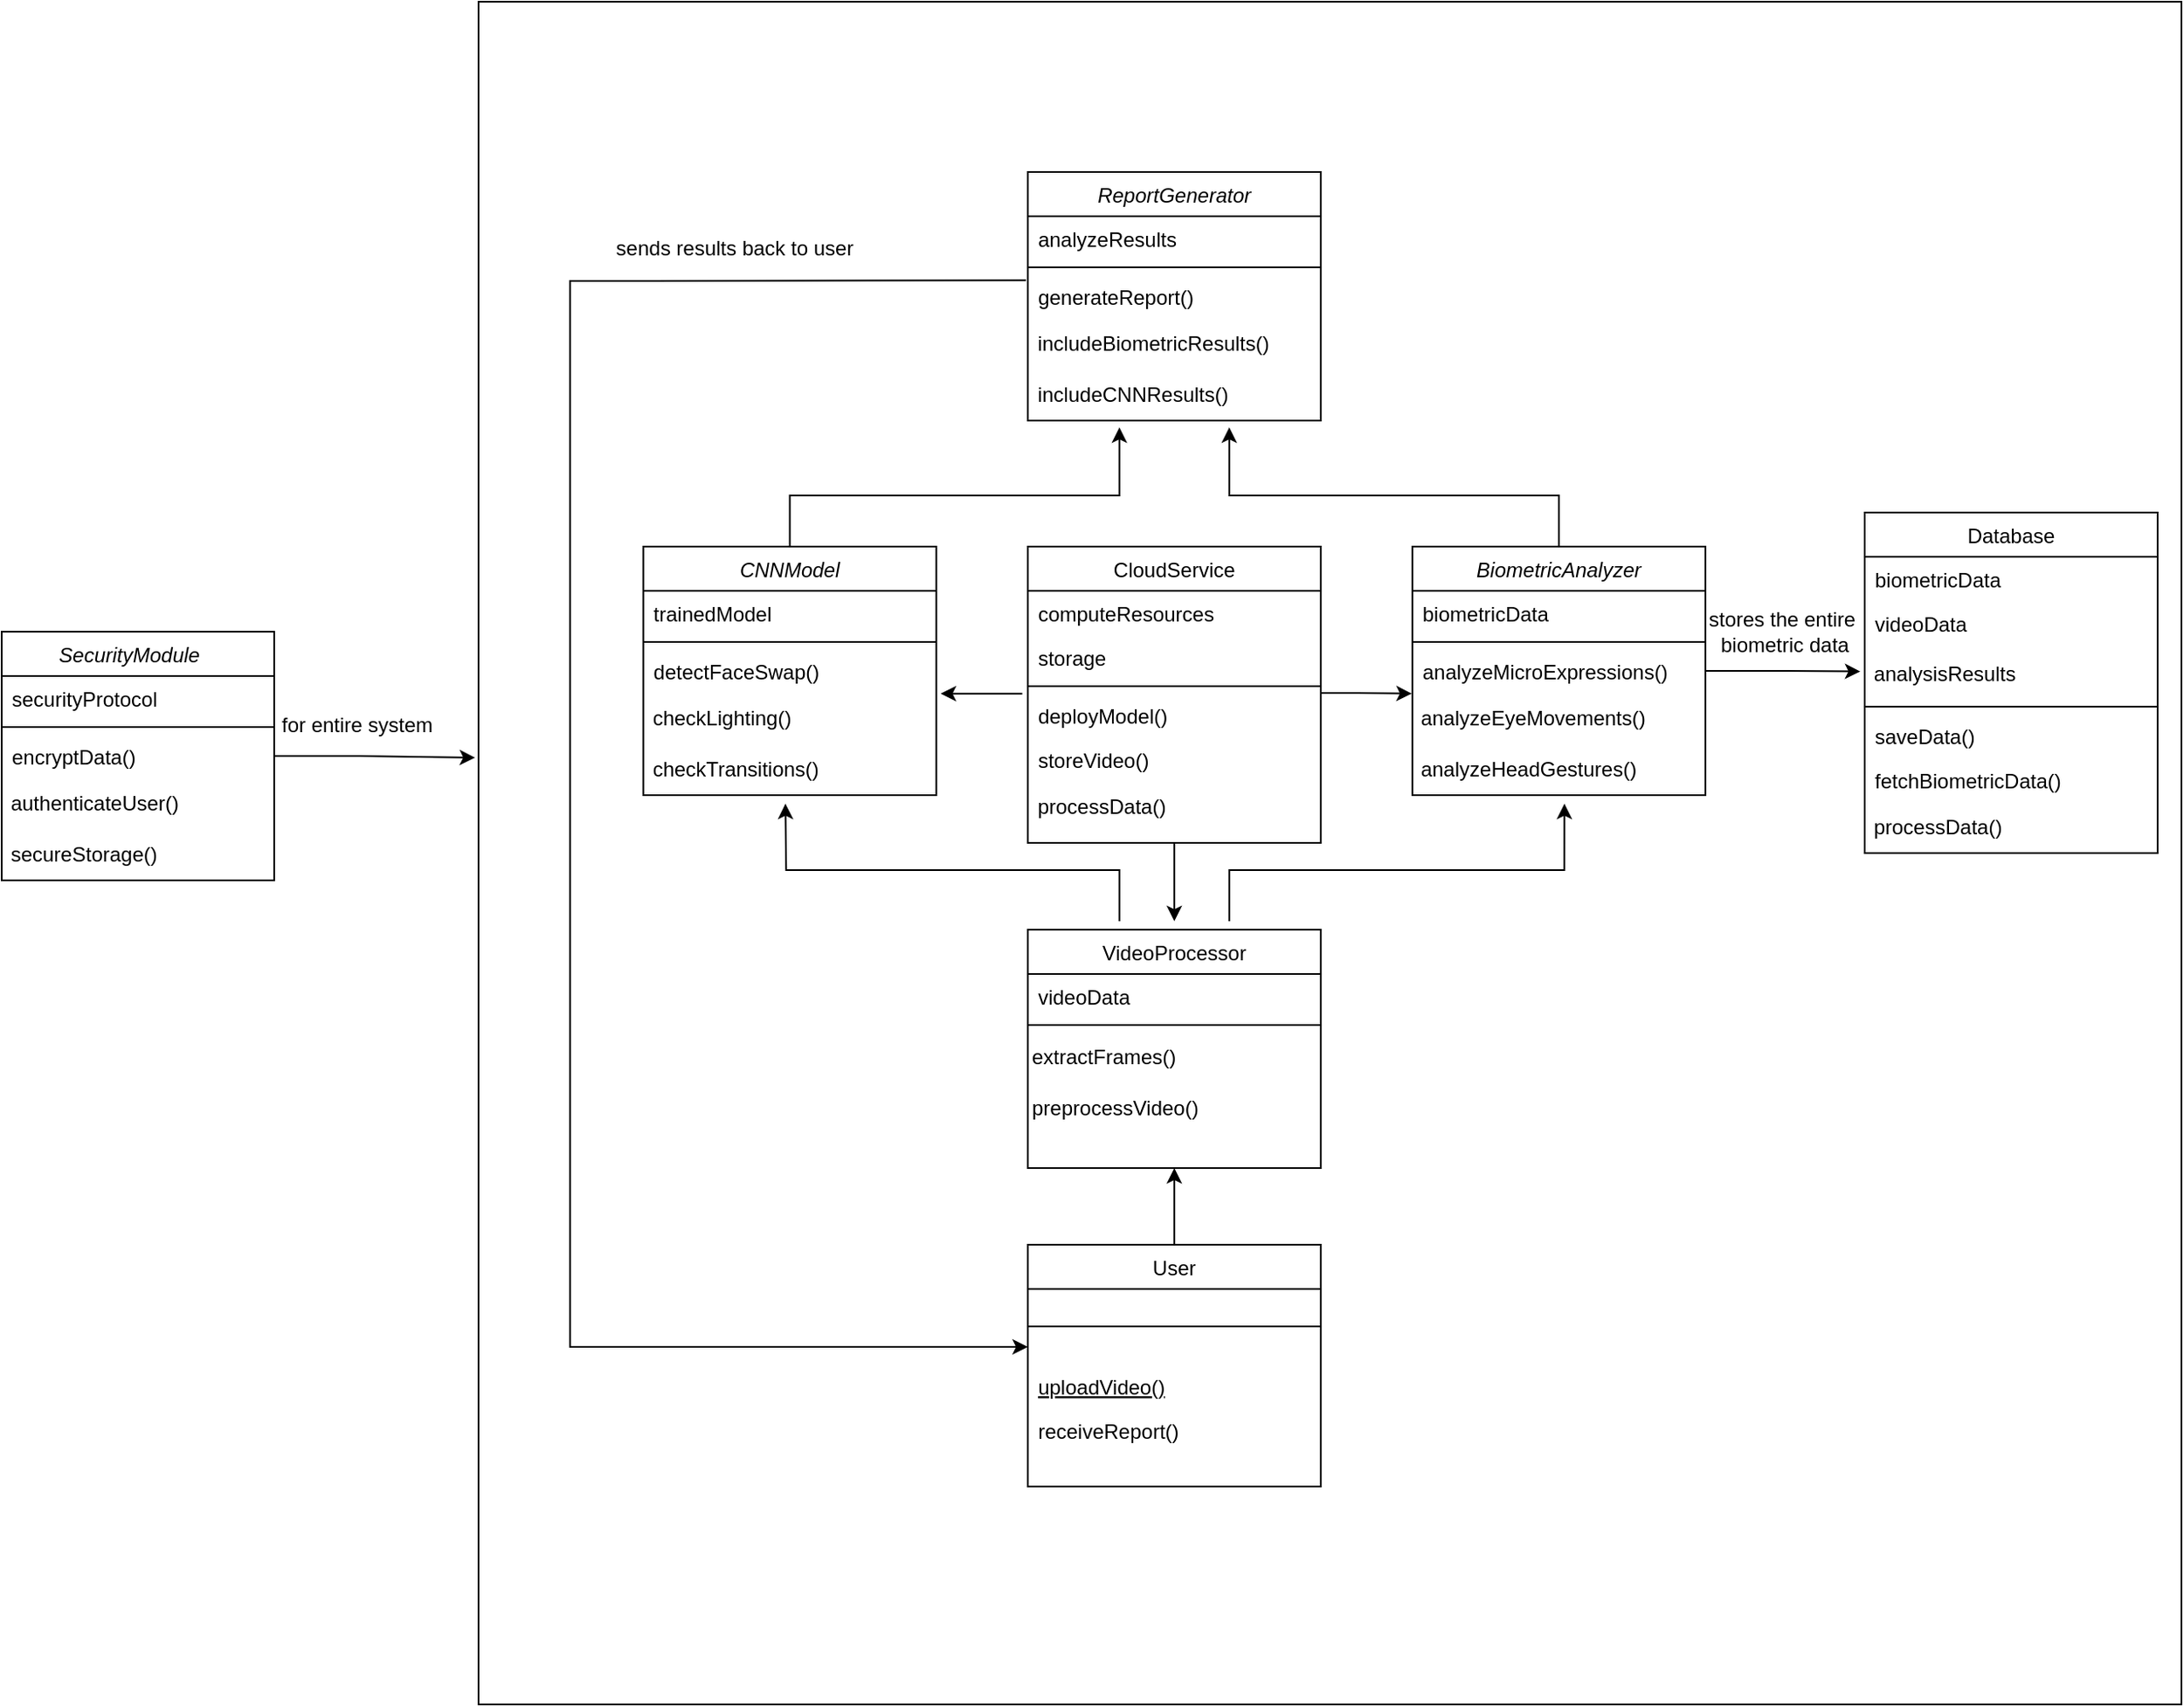 <mxfile version="24.7.16">
  <diagram id="C5RBs43oDa-KdzZeNtuy" name="Page-1">
    <mxGraphModel dx="859" dy="1623" grid="1" gridSize="10" guides="1" tooltips="1" connect="1" arrows="1" fold="1" page="1" pageScale="1" pageWidth="827" pageHeight="1169" math="0" shadow="0">
      <root>
        <mxCell id="WIyWlLk6GJQsqaUBKTNV-0" />
        <mxCell id="WIyWlLk6GJQsqaUBKTNV-1" parent="WIyWlLk6GJQsqaUBKTNV-0" />
        <mxCell id="MHBm8kZctKeyKBgKqqyi-21" value="SecurityModule   " style="swimlane;fontStyle=2;align=center;verticalAlign=top;childLayout=stackLayout;horizontal=1;startSize=26;horizontalStack=0;resizeParent=1;resizeLast=0;collapsible=1;marginBottom=0;rounded=0;shadow=0;strokeWidth=1;" vertex="1" parent="WIyWlLk6GJQsqaUBKTNV-1">
          <mxGeometry x="60" y="340" width="160" height="146" as="geometry">
            <mxRectangle x="230" y="140" width="160" height="26" as="alternateBounds" />
          </mxGeometry>
        </mxCell>
        <mxCell id="MHBm8kZctKeyKBgKqqyi-22" value="securityProtocol" style="text;align=left;verticalAlign=top;spacingLeft=4;spacingRight=4;overflow=hidden;rotatable=0;points=[[0,0.5],[1,0.5]];portConstraint=eastwest;rounded=0;shadow=0;html=0;" vertex="1" parent="MHBm8kZctKeyKBgKqqyi-21">
          <mxGeometry y="26" width="160" height="26" as="geometry" />
        </mxCell>
        <mxCell id="MHBm8kZctKeyKBgKqqyi-23" value="" style="line;html=1;strokeWidth=1;align=left;verticalAlign=middle;spacingTop=-1;spacingLeft=3;spacingRight=3;rotatable=0;labelPosition=right;points=[];portConstraint=eastwest;" vertex="1" parent="MHBm8kZctKeyKBgKqqyi-21">
          <mxGeometry y="52" width="160" height="8" as="geometry" />
        </mxCell>
        <mxCell id="MHBm8kZctKeyKBgKqqyi-24" value="encryptData()" style="text;align=left;verticalAlign=top;spacingLeft=4;spacingRight=4;overflow=hidden;rotatable=0;points=[[0,0.5],[1,0.5]];portConstraint=eastwest;" vertex="1" parent="MHBm8kZctKeyKBgKqqyi-21">
          <mxGeometry y="60" width="160" height="26" as="geometry" />
        </mxCell>
        <mxCell id="MHBm8kZctKeyKBgKqqyi-25" value="&amp;nbsp;authenticateUser()" style="text;html=1;align=left;verticalAlign=middle;resizable=0;points=[];autosize=1;strokeColor=none;fillColor=none;" vertex="1" parent="MHBm8kZctKeyKBgKqqyi-21">
          <mxGeometry y="86" width="160" height="30" as="geometry" />
        </mxCell>
        <mxCell id="MHBm8kZctKeyKBgKqqyi-26" value="&amp;nbsp;secureStorage()" style="text;html=1;align=left;verticalAlign=middle;resizable=0;points=[];autosize=1;strokeColor=none;fillColor=none;" vertex="1" parent="MHBm8kZctKeyKBgKqqyi-21">
          <mxGeometry y="116" width="160" height="30" as="geometry" />
        </mxCell>
        <mxCell id="MHBm8kZctKeyKBgKqqyi-56" value="" style="group" vertex="1" connectable="0" parent="WIyWlLk6GJQsqaUBKTNV-1">
          <mxGeometry x="340" y="-30" width="1000" height="1000" as="geometry" />
        </mxCell>
        <mxCell id="MHBm8kZctKeyKBgKqqyi-55" value="" style="whiteSpace=wrap;html=1;aspect=fixed;" vertex="1" parent="MHBm8kZctKeyKBgKqqyi-56">
          <mxGeometry width="1000" height="1000" as="geometry" />
        </mxCell>
        <mxCell id="MHBm8kZctKeyKBgKqqyi-38" value="" style="group" vertex="1" connectable="0" parent="MHBm8kZctKeyKBgKqqyi-56">
          <mxGeometry x="53.763" y="100" width="666.667" height="772" as="geometry" />
        </mxCell>
        <mxCell id="zkfFHV4jXpPFQw0GAbJ--0" value="CNNModel" style="swimlane;fontStyle=2;align=center;verticalAlign=top;childLayout=stackLayout;horizontal=1;startSize=26;horizontalStack=0;resizeParent=1;resizeLast=0;collapsible=1;marginBottom=0;rounded=0;shadow=0;strokeWidth=1;" parent="MHBm8kZctKeyKBgKqqyi-38" vertex="1">
          <mxGeometry x="43.011" y="220" width="172.043" height="146" as="geometry">
            <mxRectangle x="230" y="140" width="160" height="26" as="alternateBounds" />
          </mxGeometry>
        </mxCell>
        <mxCell id="zkfFHV4jXpPFQw0GAbJ--3" value="trainedModel" style="text;align=left;verticalAlign=top;spacingLeft=4;spacingRight=4;overflow=hidden;rotatable=0;points=[[0,0.5],[1,0.5]];portConstraint=eastwest;rounded=0;shadow=0;html=0;" parent="zkfFHV4jXpPFQw0GAbJ--0" vertex="1">
          <mxGeometry y="26" width="172.043" height="26" as="geometry" />
        </mxCell>
        <mxCell id="zkfFHV4jXpPFQw0GAbJ--4" value="" style="line;html=1;strokeWidth=1;align=left;verticalAlign=middle;spacingTop=-1;spacingLeft=3;spacingRight=3;rotatable=0;labelPosition=right;points=[];portConstraint=eastwest;" parent="zkfFHV4jXpPFQw0GAbJ--0" vertex="1">
          <mxGeometry y="52" width="172.043" height="8" as="geometry" />
        </mxCell>
        <mxCell id="zkfFHV4jXpPFQw0GAbJ--5" value="detectFaceSwap()&#xa;" style="text;align=left;verticalAlign=top;spacingLeft=4;spacingRight=4;overflow=hidden;rotatable=0;points=[[0,0.5],[1,0.5]];portConstraint=eastwest;" parent="zkfFHV4jXpPFQw0GAbJ--0" vertex="1">
          <mxGeometry y="60" width="172.043" height="26" as="geometry" />
        </mxCell>
        <mxCell id="MHBm8kZctKeyKBgKqqyi-5" value="&amp;nbsp;checkLighting()" style="text;html=1;align=left;verticalAlign=middle;resizable=0;points=[];autosize=1;strokeColor=none;fillColor=none;" vertex="1" parent="zkfFHV4jXpPFQw0GAbJ--0">
          <mxGeometry y="86" width="172.043" height="30" as="geometry" />
        </mxCell>
        <mxCell id="MHBm8kZctKeyKBgKqqyi-6" value="&amp;nbsp;checkTransitions()" style="text;html=1;align=left;verticalAlign=middle;resizable=0;points=[];autosize=1;strokeColor=none;fillColor=none;" vertex="1" parent="zkfFHV4jXpPFQw0GAbJ--0">
          <mxGeometry y="116" width="172.043" height="30" as="geometry" />
        </mxCell>
        <mxCell id="zkfFHV4jXpPFQw0GAbJ--6" value="User" style="swimlane;fontStyle=0;align=center;verticalAlign=top;childLayout=stackLayout;horizontal=1;startSize=26;horizontalStack=0;resizeParent=1;resizeLast=0;collapsible=1;marginBottom=0;rounded=0;shadow=0;strokeWidth=1;" parent="MHBm8kZctKeyKBgKqqyi-38" vertex="1">
          <mxGeometry x="268.817" y="630" width="172.043" height="142" as="geometry">
            <mxRectangle x="130" y="380" width="160" height="26" as="alternateBounds" />
          </mxGeometry>
        </mxCell>
        <mxCell id="zkfFHV4jXpPFQw0GAbJ--9" value="" style="line;html=1;strokeWidth=1;align=left;verticalAlign=middle;spacingTop=-1;spacingLeft=3;spacingRight=3;rotatable=0;labelPosition=right;points=[];portConstraint=eastwest;" parent="zkfFHV4jXpPFQw0GAbJ--6" vertex="1">
          <mxGeometry y="26" width="172.043" height="44" as="geometry" />
        </mxCell>
        <mxCell id="zkfFHV4jXpPFQw0GAbJ--10" value="uploadVideo()" style="text;align=left;verticalAlign=top;spacingLeft=4;spacingRight=4;overflow=hidden;rotatable=0;points=[[0,0.5],[1,0.5]];portConstraint=eastwest;fontStyle=4" parent="zkfFHV4jXpPFQw0GAbJ--6" vertex="1">
          <mxGeometry y="70" width="172.043" height="26" as="geometry" />
        </mxCell>
        <mxCell id="zkfFHV4jXpPFQw0GAbJ--11" value="receiveReport()" style="text;align=left;verticalAlign=top;spacingLeft=4;spacingRight=4;overflow=hidden;rotatable=0;points=[[0,0.5],[1,0.5]];portConstraint=eastwest;" parent="zkfFHV4jXpPFQw0GAbJ--6" vertex="1">
          <mxGeometry y="96" width="172.043" height="26" as="geometry" />
        </mxCell>
        <mxCell id="zkfFHV4jXpPFQw0GAbJ--13" value="VideoProcessor" style="swimlane;fontStyle=0;align=center;verticalAlign=top;childLayout=stackLayout;horizontal=1;startSize=26;horizontalStack=0;resizeParent=1;resizeLast=0;collapsible=1;marginBottom=0;rounded=0;shadow=0;strokeWidth=1;" parent="MHBm8kZctKeyKBgKqqyi-38" vertex="1">
          <mxGeometry x="268.817" y="445" width="172.043" height="140" as="geometry">
            <mxRectangle x="340" y="380" width="170" height="26" as="alternateBounds" />
          </mxGeometry>
        </mxCell>
        <mxCell id="zkfFHV4jXpPFQw0GAbJ--14" value="videoData" style="text;align=left;verticalAlign=top;spacingLeft=4;spacingRight=4;overflow=hidden;rotatable=0;points=[[0,0.5],[1,0.5]];portConstraint=eastwest;" parent="zkfFHV4jXpPFQw0GAbJ--13" vertex="1">
          <mxGeometry y="26" width="172.043" height="26" as="geometry" />
        </mxCell>
        <mxCell id="zkfFHV4jXpPFQw0GAbJ--15" value="" style="line;html=1;strokeWidth=1;align=left;verticalAlign=middle;spacingTop=-1;spacingLeft=3;spacingRight=3;rotatable=0;labelPosition=right;points=[];portConstraint=eastwest;" parent="zkfFHV4jXpPFQw0GAbJ--13" vertex="1">
          <mxGeometry y="52" width="172.043" height="8" as="geometry" />
        </mxCell>
        <mxCell id="MHBm8kZctKeyKBgKqqyi-3" value="extractFrames()" style="text;html=1;align=left;verticalAlign=middle;resizable=0;points=[];autosize=1;strokeColor=none;fillColor=none;" vertex="1" parent="zkfFHV4jXpPFQw0GAbJ--13">
          <mxGeometry y="60" width="172.043" height="30" as="geometry" />
        </mxCell>
        <mxCell id="MHBm8kZctKeyKBgKqqyi-4" value="preprocessVideo()" style="text;html=1;align=left;verticalAlign=middle;resizable=0;points=[];autosize=1;strokeColor=none;fillColor=none;" vertex="1" parent="zkfFHV4jXpPFQw0GAbJ--13">
          <mxGeometry y="90" width="172.043" height="30" as="geometry" />
        </mxCell>
        <mxCell id="zkfFHV4jXpPFQw0GAbJ--17" value="CloudService" style="swimlane;fontStyle=0;align=center;verticalAlign=top;childLayout=stackLayout;horizontal=1;startSize=26;horizontalStack=0;resizeParent=1;resizeLast=0;collapsible=1;marginBottom=0;rounded=0;shadow=0;strokeWidth=1;" parent="MHBm8kZctKeyKBgKqqyi-38" vertex="1">
          <mxGeometry x="268.817" y="220" width="172.043" height="174" as="geometry">
            <mxRectangle x="550" y="140" width="160" height="26" as="alternateBounds" />
          </mxGeometry>
        </mxCell>
        <mxCell id="zkfFHV4jXpPFQw0GAbJ--18" value="computeResources" style="text;align=left;verticalAlign=top;spacingLeft=4;spacingRight=4;overflow=hidden;rotatable=0;points=[[0,0.5],[1,0.5]];portConstraint=eastwest;" parent="zkfFHV4jXpPFQw0GAbJ--17" vertex="1">
          <mxGeometry y="26" width="172.043" height="26" as="geometry" />
        </mxCell>
        <mxCell id="zkfFHV4jXpPFQw0GAbJ--19" value="storage" style="text;align=left;verticalAlign=top;spacingLeft=4;spacingRight=4;overflow=hidden;rotatable=0;points=[[0,0.5],[1,0.5]];portConstraint=eastwest;rounded=0;shadow=0;html=0;" parent="zkfFHV4jXpPFQw0GAbJ--17" vertex="1">
          <mxGeometry y="52" width="172.043" height="26" as="geometry" />
        </mxCell>
        <mxCell id="zkfFHV4jXpPFQw0GAbJ--23" value="" style="line;html=1;strokeWidth=1;align=left;verticalAlign=middle;spacingTop=-1;spacingLeft=3;spacingRight=3;rotatable=0;labelPosition=right;points=[];portConstraint=eastwest;" parent="zkfFHV4jXpPFQw0GAbJ--17" vertex="1">
          <mxGeometry y="78" width="172.043" height="8" as="geometry" />
        </mxCell>
        <mxCell id="zkfFHV4jXpPFQw0GAbJ--24" value="deployModel()" style="text;align=left;verticalAlign=top;spacingLeft=4;spacingRight=4;overflow=hidden;rotatable=0;points=[[0,0.5],[1,0.5]];portConstraint=eastwest;" parent="zkfFHV4jXpPFQw0GAbJ--17" vertex="1">
          <mxGeometry y="86" width="172.043" height="26" as="geometry" />
        </mxCell>
        <mxCell id="zkfFHV4jXpPFQw0GAbJ--25" value="storeVideo()" style="text;align=left;verticalAlign=top;spacingLeft=4;spacingRight=4;overflow=hidden;rotatable=0;points=[[0,0.5],[1,0.5]];portConstraint=eastwest;" parent="zkfFHV4jXpPFQw0GAbJ--17" vertex="1">
          <mxGeometry y="112" width="172.043" height="26" as="geometry" />
        </mxCell>
        <mxCell id="MHBm8kZctKeyKBgKqqyi-20" value="&amp;nbsp;processData()" style="text;html=1;align=left;verticalAlign=middle;resizable=0;points=[];autosize=1;strokeColor=none;fillColor=none;" vertex="1" parent="zkfFHV4jXpPFQw0GAbJ--17">
          <mxGeometry y="138" width="172.043" height="30" as="geometry" />
        </mxCell>
        <mxCell id="MHBm8kZctKeyKBgKqqyi-7" value="BiometricAnalyzer" style="swimlane;fontStyle=2;align=center;verticalAlign=top;childLayout=stackLayout;horizontal=1;startSize=26;horizontalStack=0;resizeParent=1;resizeLast=0;collapsible=1;marginBottom=0;rounded=0;shadow=0;strokeWidth=1;" vertex="1" parent="MHBm8kZctKeyKBgKqqyi-38">
          <mxGeometry x="494.624" y="220" width="172.043" height="146" as="geometry">
            <mxRectangle x="230" y="140" width="160" height="26" as="alternateBounds" />
          </mxGeometry>
        </mxCell>
        <mxCell id="MHBm8kZctKeyKBgKqqyi-8" value="biometricData" style="text;align=left;verticalAlign=top;spacingLeft=4;spacingRight=4;overflow=hidden;rotatable=0;points=[[0,0.5],[1,0.5]];portConstraint=eastwest;rounded=0;shadow=0;html=0;" vertex="1" parent="MHBm8kZctKeyKBgKqqyi-7">
          <mxGeometry y="26" width="172.043" height="26" as="geometry" />
        </mxCell>
        <mxCell id="MHBm8kZctKeyKBgKqqyi-9" value="" style="line;html=1;strokeWidth=1;align=left;verticalAlign=middle;spacingTop=-1;spacingLeft=3;spacingRight=3;rotatable=0;labelPosition=right;points=[];portConstraint=eastwest;" vertex="1" parent="MHBm8kZctKeyKBgKqqyi-7">
          <mxGeometry y="52" width="172.043" height="8" as="geometry" />
        </mxCell>
        <mxCell id="MHBm8kZctKeyKBgKqqyi-10" value="analyzeMicroExpressions()" style="text;align=left;verticalAlign=top;spacingLeft=4;spacingRight=4;overflow=hidden;rotatable=0;points=[[0,0.5],[1,0.5]];portConstraint=eastwest;" vertex="1" parent="MHBm8kZctKeyKBgKqqyi-7">
          <mxGeometry y="60" width="172.043" height="26" as="geometry" />
        </mxCell>
        <mxCell id="MHBm8kZctKeyKBgKqqyi-11" value="&amp;nbsp;analyzeEyeMovements()" style="text;html=1;align=left;verticalAlign=middle;resizable=0;points=[];autosize=1;strokeColor=none;fillColor=none;" vertex="1" parent="MHBm8kZctKeyKBgKqqyi-7">
          <mxGeometry y="86" width="172.043" height="30" as="geometry" />
        </mxCell>
        <mxCell id="MHBm8kZctKeyKBgKqqyi-12" value="&amp;nbsp;analyzeHeadGestures()" style="text;html=1;align=left;verticalAlign=middle;resizable=0;points=[];autosize=1;strokeColor=none;fillColor=none;" vertex="1" parent="MHBm8kZctKeyKBgKqqyi-7">
          <mxGeometry y="116" width="172.043" height="30" as="geometry" />
        </mxCell>
        <mxCell id="MHBm8kZctKeyKBgKqqyi-13" value="ReportGenerator" style="swimlane;fontStyle=2;align=center;verticalAlign=top;childLayout=stackLayout;horizontal=1;startSize=26;horizontalStack=0;resizeParent=1;resizeLast=0;collapsible=1;marginBottom=0;rounded=0;shadow=0;strokeWidth=1;" vertex="1" parent="MHBm8kZctKeyKBgKqqyi-38">
          <mxGeometry x="268.817" width="172.043" height="146" as="geometry">
            <mxRectangle x="230" y="140" width="160" height="26" as="alternateBounds" />
          </mxGeometry>
        </mxCell>
        <mxCell id="MHBm8kZctKeyKBgKqqyi-14" value="analyzeResults" style="text;align=left;verticalAlign=top;spacingLeft=4;spacingRight=4;overflow=hidden;rotatable=0;points=[[0,0.5],[1,0.5]];portConstraint=eastwest;rounded=0;shadow=0;html=0;" vertex="1" parent="MHBm8kZctKeyKBgKqqyi-13">
          <mxGeometry y="26" width="172.043" height="26" as="geometry" />
        </mxCell>
        <mxCell id="MHBm8kZctKeyKBgKqqyi-15" value="" style="line;html=1;strokeWidth=1;align=left;verticalAlign=middle;spacingTop=-1;spacingLeft=3;spacingRight=3;rotatable=0;labelPosition=right;points=[];portConstraint=eastwest;" vertex="1" parent="MHBm8kZctKeyKBgKqqyi-13">
          <mxGeometry y="52" width="172.043" height="8" as="geometry" />
        </mxCell>
        <mxCell id="MHBm8kZctKeyKBgKqqyi-16" value="generateReport()" style="text;align=left;verticalAlign=top;spacingLeft=4;spacingRight=4;overflow=hidden;rotatable=0;points=[[0,0.5],[1,0.5]];portConstraint=eastwest;" vertex="1" parent="MHBm8kZctKeyKBgKqqyi-13">
          <mxGeometry y="60" width="172.043" height="26" as="geometry" />
        </mxCell>
        <mxCell id="MHBm8kZctKeyKBgKqqyi-17" value="&amp;nbsp;includeBiometricResults()" style="text;html=1;align=left;verticalAlign=middle;resizable=0;points=[];autosize=1;strokeColor=none;fillColor=none;" vertex="1" parent="MHBm8kZctKeyKBgKqqyi-13">
          <mxGeometry y="86" width="172.043" height="30" as="geometry" />
        </mxCell>
        <mxCell id="MHBm8kZctKeyKBgKqqyi-18" value="&amp;nbsp;includeCNNResults()" style="text;html=1;align=left;verticalAlign=middle;resizable=0;points=[];autosize=1;strokeColor=none;fillColor=none;" vertex="1" parent="MHBm8kZctKeyKBgKqqyi-13">
          <mxGeometry y="116" width="172.043" height="30" as="geometry" />
        </mxCell>
        <mxCell id="MHBm8kZctKeyKBgKqqyi-27" value="" style="endArrow=classic;html=1;rounded=0;exitX=0.5;exitY=0;exitDx=0;exitDy=0;entryX=0.5;entryY=1;entryDx=0;entryDy=0;" edge="1" parent="MHBm8kZctKeyKBgKqqyi-38" source="zkfFHV4jXpPFQw0GAbJ--6" target="zkfFHV4jXpPFQw0GAbJ--13">
          <mxGeometry width="50" height="50" relative="1" as="geometry">
            <mxPoint x="236.559" y="590" as="sourcePoint" />
            <mxPoint x="301.075" y="580" as="targetPoint" />
          </mxGeometry>
        </mxCell>
        <mxCell id="MHBm8kZctKeyKBgKqqyi-30" value="" style="endArrow=classic;html=1;rounded=0;entryX=0.485;entryY=1.167;entryDx=0;entryDy=0;entryPerimeter=0;" edge="1" parent="MHBm8kZctKeyKBgKqqyi-38" target="MHBm8kZctKeyKBgKqqyi-6">
          <mxGeometry width="50" height="50" relative="1" as="geometry">
            <mxPoint x="322.581" y="440" as="sourcePoint" />
            <mxPoint x="290.323" y="340" as="targetPoint" />
            <Array as="points">
              <mxPoint x="322.581" y="410" />
              <mxPoint x="126.882" y="410" />
            </Array>
          </mxGeometry>
        </mxCell>
        <mxCell id="MHBm8kZctKeyKBgKqqyi-31" value="" style="endArrow=classic;html=1;rounded=0;entryX=0.519;entryY=1.167;entryDx=0;entryDy=0;entryPerimeter=0;" edge="1" parent="MHBm8kZctKeyKBgKqqyi-38" target="MHBm8kZctKeyKBgKqqyi-12">
          <mxGeometry width="50" height="50" relative="1" as="geometry">
            <mxPoint x="387.097" y="440" as="sourcePoint" />
            <mxPoint x="462.366" y="380" as="targetPoint" />
            <Array as="points">
              <mxPoint x="387.097" y="410" />
              <mxPoint x="583.871" y="410" />
            </Array>
          </mxGeometry>
        </mxCell>
        <mxCell id="MHBm8kZctKeyKBgKqqyi-32" value="" style="endArrow=classic;html=1;rounded=0;exitX=0.5;exitY=0;exitDx=0;exitDy=0;" edge="1" parent="MHBm8kZctKeyKBgKqqyi-38" source="zkfFHV4jXpPFQw0GAbJ--0">
          <mxGeometry width="50" height="50" relative="1" as="geometry">
            <mxPoint x="236.559" y="190" as="sourcePoint" />
            <mxPoint x="322.581" y="150" as="targetPoint" />
            <Array as="points">
              <mxPoint x="129.032" y="190" />
              <mxPoint x="322.581" y="190" />
            </Array>
          </mxGeometry>
        </mxCell>
        <mxCell id="MHBm8kZctKeyKBgKqqyi-33" value="" style="endArrow=classic;html=1;rounded=0;exitX=0.5;exitY=0;exitDx=0;exitDy=0;" edge="1" parent="MHBm8kZctKeyKBgKqqyi-38" source="MHBm8kZctKeyKBgKqqyi-7">
          <mxGeometry width="50" height="50" relative="1" as="geometry">
            <mxPoint x="236.559" y="190" as="sourcePoint" />
            <mxPoint x="387.097" y="150" as="targetPoint" />
            <Array as="points">
              <mxPoint x="580.645" y="190" />
              <mxPoint x="387.097" y="190" />
            </Array>
          </mxGeometry>
        </mxCell>
        <mxCell id="MHBm8kZctKeyKBgKqqyi-34" value="" style="endArrow=classic;html=1;rounded=0;exitX=-0.006;exitY=0.141;exitDx=0;exitDy=0;exitPerimeter=0;" edge="1" parent="MHBm8kZctKeyKBgKqqyi-38" source="MHBm8kZctKeyKBgKqqyi-16">
          <mxGeometry width="50" height="50" relative="1" as="geometry">
            <mxPoint x="236.559" y="190" as="sourcePoint" />
            <mxPoint x="268.817" y="690" as="targetPoint" />
            <Array as="points">
              <mxPoint y="64" />
              <mxPoint y="690" />
            </Array>
          </mxGeometry>
        </mxCell>
        <mxCell id="MHBm8kZctKeyKBgKqqyi-35" value="" style="endArrow=classic;html=1;rounded=0;exitX=-0.019;exitY=0.013;exitDx=0;exitDy=0;exitPerimeter=0;entryX=1.015;entryY=1.013;entryDx=0;entryDy=0;entryPerimeter=0;" edge="1" parent="MHBm8kZctKeyKBgKqqyi-38" source="zkfFHV4jXpPFQw0GAbJ--24" target="zkfFHV4jXpPFQw0GAbJ--5">
          <mxGeometry width="50" height="50" relative="1" as="geometry">
            <mxPoint x="322.581" y="320" as="sourcePoint" />
            <mxPoint x="376.344" y="270" as="targetPoint" />
          </mxGeometry>
        </mxCell>
        <mxCell id="MHBm8kZctKeyKBgKqqyi-36" value="" style="endArrow=classic;html=1;rounded=0;entryX=-0.002;entryY=1.013;entryDx=0;entryDy=0;entryPerimeter=0;" edge="1" parent="MHBm8kZctKeyKBgKqqyi-38" target="MHBm8kZctKeyKBgKqqyi-10">
          <mxGeometry width="50" height="50" relative="1" as="geometry">
            <mxPoint x="440.86" y="306" as="sourcePoint" />
            <mxPoint x="376.344" y="270" as="targetPoint" />
            <Array as="points">
              <mxPoint x="462.366" y="306" />
            </Array>
          </mxGeometry>
        </mxCell>
        <mxCell id="MHBm8kZctKeyKBgKqqyi-37" value="" style="endArrow=classic;html=1;rounded=0;exitX=0.5;exitY=1;exitDx=0;exitDy=0;" edge="1" parent="MHBm8kZctKeyKBgKqqyi-38" source="zkfFHV4jXpPFQw0GAbJ--17">
          <mxGeometry width="50" height="50" relative="1" as="geometry">
            <mxPoint x="322.581" y="320" as="sourcePoint" />
            <mxPoint x="354.839" y="440" as="targetPoint" />
          </mxGeometry>
        </mxCell>
        <mxCell id="MHBm8kZctKeyKBgKqqyi-45" value="Database" style="swimlane;fontStyle=0;align=center;verticalAlign=top;childLayout=stackLayout;horizontal=1;startSize=26;horizontalStack=0;resizeParent=1;resizeLast=0;collapsible=1;marginBottom=0;rounded=0;shadow=0;strokeWidth=1;" vertex="1" parent="MHBm8kZctKeyKBgKqqyi-56">
          <mxGeometry x="814.002" y="300" width="172.043" height="200" as="geometry">
            <mxRectangle x="550" y="140" width="160" height="26" as="alternateBounds" />
          </mxGeometry>
        </mxCell>
        <mxCell id="MHBm8kZctKeyKBgKqqyi-46" value="biometricData" style="text;align=left;verticalAlign=top;spacingLeft=4;spacingRight=4;overflow=hidden;rotatable=0;points=[[0,0.5],[1,0.5]];portConstraint=eastwest;" vertex="1" parent="MHBm8kZctKeyKBgKqqyi-45">
          <mxGeometry y="26" width="172.043" height="26" as="geometry" />
        </mxCell>
        <mxCell id="MHBm8kZctKeyKBgKqqyi-47" value="videoData" style="text;align=left;verticalAlign=top;spacingLeft=4;spacingRight=4;overflow=hidden;rotatable=0;points=[[0,0.5],[1,0.5]];portConstraint=eastwest;rounded=0;shadow=0;html=0;" vertex="1" parent="MHBm8kZctKeyKBgKqqyi-45">
          <mxGeometry y="52" width="172.043" height="28" as="geometry" />
        </mxCell>
        <mxCell id="MHBm8kZctKeyKBgKqqyi-54" value="&amp;nbsp;analysisResults" style="text;html=1;align=left;verticalAlign=middle;resizable=0;points=[];autosize=1;strokeColor=none;fillColor=none;" vertex="1" parent="MHBm8kZctKeyKBgKqqyi-45">
          <mxGeometry y="80" width="172.043" height="30" as="geometry" />
        </mxCell>
        <mxCell id="MHBm8kZctKeyKBgKqqyi-48" value="" style="line;html=1;strokeWidth=1;align=left;verticalAlign=middle;spacingTop=-1;spacingLeft=3;spacingRight=3;rotatable=0;labelPosition=right;points=[];portConstraint=eastwest;" vertex="1" parent="MHBm8kZctKeyKBgKqqyi-45">
          <mxGeometry y="110" width="172.043" height="8" as="geometry" />
        </mxCell>
        <mxCell id="MHBm8kZctKeyKBgKqqyi-49" value="saveData()" style="text;align=left;verticalAlign=top;spacingLeft=4;spacingRight=4;overflow=hidden;rotatable=0;points=[[0,0.5],[1,0.5]];portConstraint=eastwest;" vertex="1" parent="MHBm8kZctKeyKBgKqqyi-45">
          <mxGeometry y="118" width="172.043" height="26" as="geometry" />
        </mxCell>
        <mxCell id="MHBm8kZctKeyKBgKqqyi-50" value="fetchBiometricData()" style="text;align=left;verticalAlign=top;spacingLeft=4;spacingRight=4;overflow=hidden;rotatable=0;points=[[0,0.5],[1,0.5]];portConstraint=eastwest;" vertex="1" parent="MHBm8kZctKeyKBgKqqyi-45">
          <mxGeometry y="144" width="172.043" height="26" as="geometry" />
        </mxCell>
        <mxCell id="MHBm8kZctKeyKBgKqqyi-51" value="&amp;nbsp;processData()" style="text;html=1;align=left;verticalAlign=middle;resizable=0;points=[];autosize=1;strokeColor=none;fillColor=none;" vertex="1" parent="MHBm8kZctKeyKBgKqqyi-45">
          <mxGeometry y="170" width="172.043" height="30" as="geometry" />
        </mxCell>
        <mxCell id="MHBm8kZctKeyKBgKqqyi-53" style="edgeStyle=orthogonalEdgeStyle;rounded=0;orthogonalLoop=1;jettySize=auto;html=1;exitX=1;exitY=0.5;exitDx=0;exitDy=0;entryX=-0.015;entryY=0.444;entryDx=0;entryDy=0;entryPerimeter=0;" edge="1" parent="MHBm8kZctKeyKBgKqqyi-56" source="MHBm8kZctKeyKBgKqqyi-10" target="MHBm8kZctKeyKBgKqqyi-54">
          <mxGeometry relative="1" as="geometry">
            <mxPoint x="795.699" y="393" as="targetPoint" />
          </mxGeometry>
        </mxCell>
        <mxCell id="MHBm8kZctKeyKBgKqqyi-59" value="sends results back to user" style="text;html=1;align=center;verticalAlign=middle;resizable=0;points=[];autosize=1;strokeColor=none;fillColor=none;" vertex="1" parent="MHBm8kZctKeyKBgKqqyi-56">
          <mxGeometry x="69.892" y="130" width="160" height="30" as="geometry" />
        </mxCell>
        <mxCell id="MHBm8kZctKeyKBgKqqyi-60" value="stores the entire&lt;div&gt;&amp;nbsp;biometric data&lt;/div&gt;" style="text;html=1;align=center;verticalAlign=middle;resizable=0;points=[];autosize=1;strokeColor=none;fillColor=none;" vertex="1" parent="MHBm8kZctKeyKBgKqqyi-56">
          <mxGeometry x="710" y="350" width="110" height="40" as="geometry" />
        </mxCell>
        <mxCell id="MHBm8kZctKeyKBgKqqyi-57" value="" style="endArrow=classic;html=1;rounded=0;exitX=1;exitY=0.5;exitDx=0;exitDy=0;entryX=-0.002;entryY=0.444;entryDx=0;entryDy=0;entryPerimeter=0;" edge="1" parent="WIyWlLk6GJQsqaUBKTNV-1" source="MHBm8kZctKeyKBgKqqyi-24" target="MHBm8kZctKeyKBgKqqyi-55">
          <mxGeometry width="50" height="50" relative="1" as="geometry">
            <mxPoint x="480" y="350" as="sourcePoint" />
            <mxPoint x="530" y="300" as="targetPoint" />
            <Array as="points">
              <mxPoint x="270" y="413" />
            </Array>
          </mxGeometry>
        </mxCell>
        <mxCell id="MHBm8kZctKeyKBgKqqyi-58" value="&amp;nbsp; for entire system" style="text;html=1;align=center;verticalAlign=middle;resizable=0;points=[];autosize=1;strokeColor=none;fillColor=none;" vertex="1" parent="WIyWlLk6GJQsqaUBKTNV-1">
          <mxGeometry x="205" y="380" width="120" height="30" as="geometry" />
        </mxCell>
      </root>
    </mxGraphModel>
  </diagram>
</mxfile>
